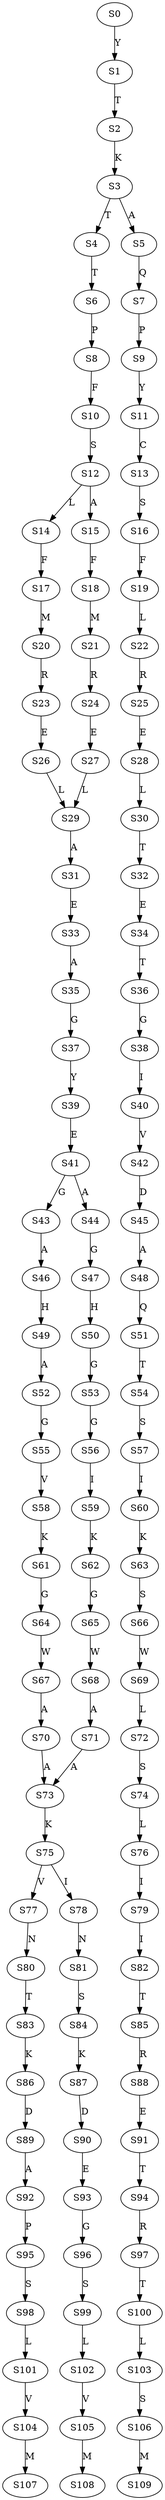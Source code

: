 strict digraph  {
	S0 -> S1 [ label = Y ];
	S1 -> S2 [ label = T ];
	S2 -> S3 [ label = K ];
	S3 -> S4 [ label = T ];
	S3 -> S5 [ label = A ];
	S4 -> S6 [ label = T ];
	S5 -> S7 [ label = Q ];
	S6 -> S8 [ label = P ];
	S7 -> S9 [ label = P ];
	S8 -> S10 [ label = F ];
	S9 -> S11 [ label = Y ];
	S10 -> S12 [ label = S ];
	S11 -> S13 [ label = C ];
	S12 -> S14 [ label = L ];
	S12 -> S15 [ label = A ];
	S13 -> S16 [ label = S ];
	S14 -> S17 [ label = F ];
	S15 -> S18 [ label = F ];
	S16 -> S19 [ label = F ];
	S17 -> S20 [ label = M ];
	S18 -> S21 [ label = M ];
	S19 -> S22 [ label = L ];
	S20 -> S23 [ label = R ];
	S21 -> S24 [ label = R ];
	S22 -> S25 [ label = R ];
	S23 -> S26 [ label = E ];
	S24 -> S27 [ label = E ];
	S25 -> S28 [ label = E ];
	S26 -> S29 [ label = L ];
	S27 -> S29 [ label = L ];
	S28 -> S30 [ label = L ];
	S29 -> S31 [ label = A ];
	S30 -> S32 [ label = T ];
	S31 -> S33 [ label = E ];
	S32 -> S34 [ label = E ];
	S33 -> S35 [ label = A ];
	S34 -> S36 [ label = T ];
	S35 -> S37 [ label = G ];
	S36 -> S38 [ label = G ];
	S37 -> S39 [ label = Y ];
	S38 -> S40 [ label = I ];
	S39 -> S41 [ label = E ];
	S40 -> S42 [ label = V ];
	S41 -> S43 [ label = G ];
	S41 -> S44 [ label = A ];
	S42 -> S45 [ label = D ];
	S43 -> S46 [ label = A ];
	S44 -> S47 [ label = G ];
	S45 -> S48 [ label = A ];
	S46 -> S49 [ label = H ];
	S47 -> S50 [ label = H ];
	S48 -> S51 [ label = Q ];
	S49 -> S52 [ label = A ];
	S50 -> S53 [ label = G ];
	S51 -> S54 [ label = T ];
	S52 -> S55 [ label = G ];
	S53 -> S56 [ label = G ];
	S54 -> S57 [ label = S ];
	S55 -> S58 [ label = V ];
	S56 -> S59 [ label = I ];
	S57 -> S60 [ label = I ];
	S58 -> S61 [ label = K ];
	S59 -> S62 [ label = K ];
	S60 -> S63 [ label = K ];
	S61 -> S64 [ label = G ];
	S62 -> S65 [ label = G ];
	S63 -> S66 [ label = S ];
	S64 -> S67 [ label = W ];
	S65 -> S68 [ label = W ];
	S66 -> S69 [ label = W ];
	S67 -> S70 [ label = A ];
	S68 -> S71 [ label = A ];
	S69 -> S72 [ label = L ];
	S70 -> S73 [ label = A ];
	S71 -> S73 [ label = A ];
	S72 -> S74 [ label = S ];
	S73 -> S75 [ label = K ];
	S74 -> S76 [ label = L ];
	S75 -> S77 [ label = V ];
	S75 -> S78 [ label = I ];
	S76 -> S79 [ label = I ];
	S77 -> S80 [ label = N ];
	S78 -> S81 [ label = N ];
	S79 -> S82 [ label = I ];
	S80 -> S83 [ label = T ];
	S81 -> S84 [ label = S ];
	S82 -> S85 [ label = T ];
	S83 -> S86 [ label = K ];
	S84 -> S87 [ label = K ];
	S85 -> S88 [ label = R ];
	S86 -> S89 [ label = D ];
	S87 -> S90 [ label = D ];
	S88 -> S91 [ label = E ];
	S89 -> S92 [ label = A ];
	S90 -> S93 [ label = E ];
	S91 -> S94 [ label = T ];
	S92 -> S95 [ label = P ];
	S93 -> S96 [ label = G ];
	S94 -> S97 [ label = R ];
	S95 -> S98 [ label = S ];
	S96 -> S99 [ label = S ];
	S97 -> S100 [ label = T ];
	S98 -> S101 [ label = L ];
	S99 -> S102 [ label = L ];
	S100 -> S103 [ label = L ];
	S101 -> S104 [ label = V ];
	S102 -> S105 [ label = V ];
	S103 -> S106 [ label = S ];
	S104 -> S107 [ label = M ];
	S105 -> S108 [ label = M ];
	S106 -> S109 [ label = M ];
}

